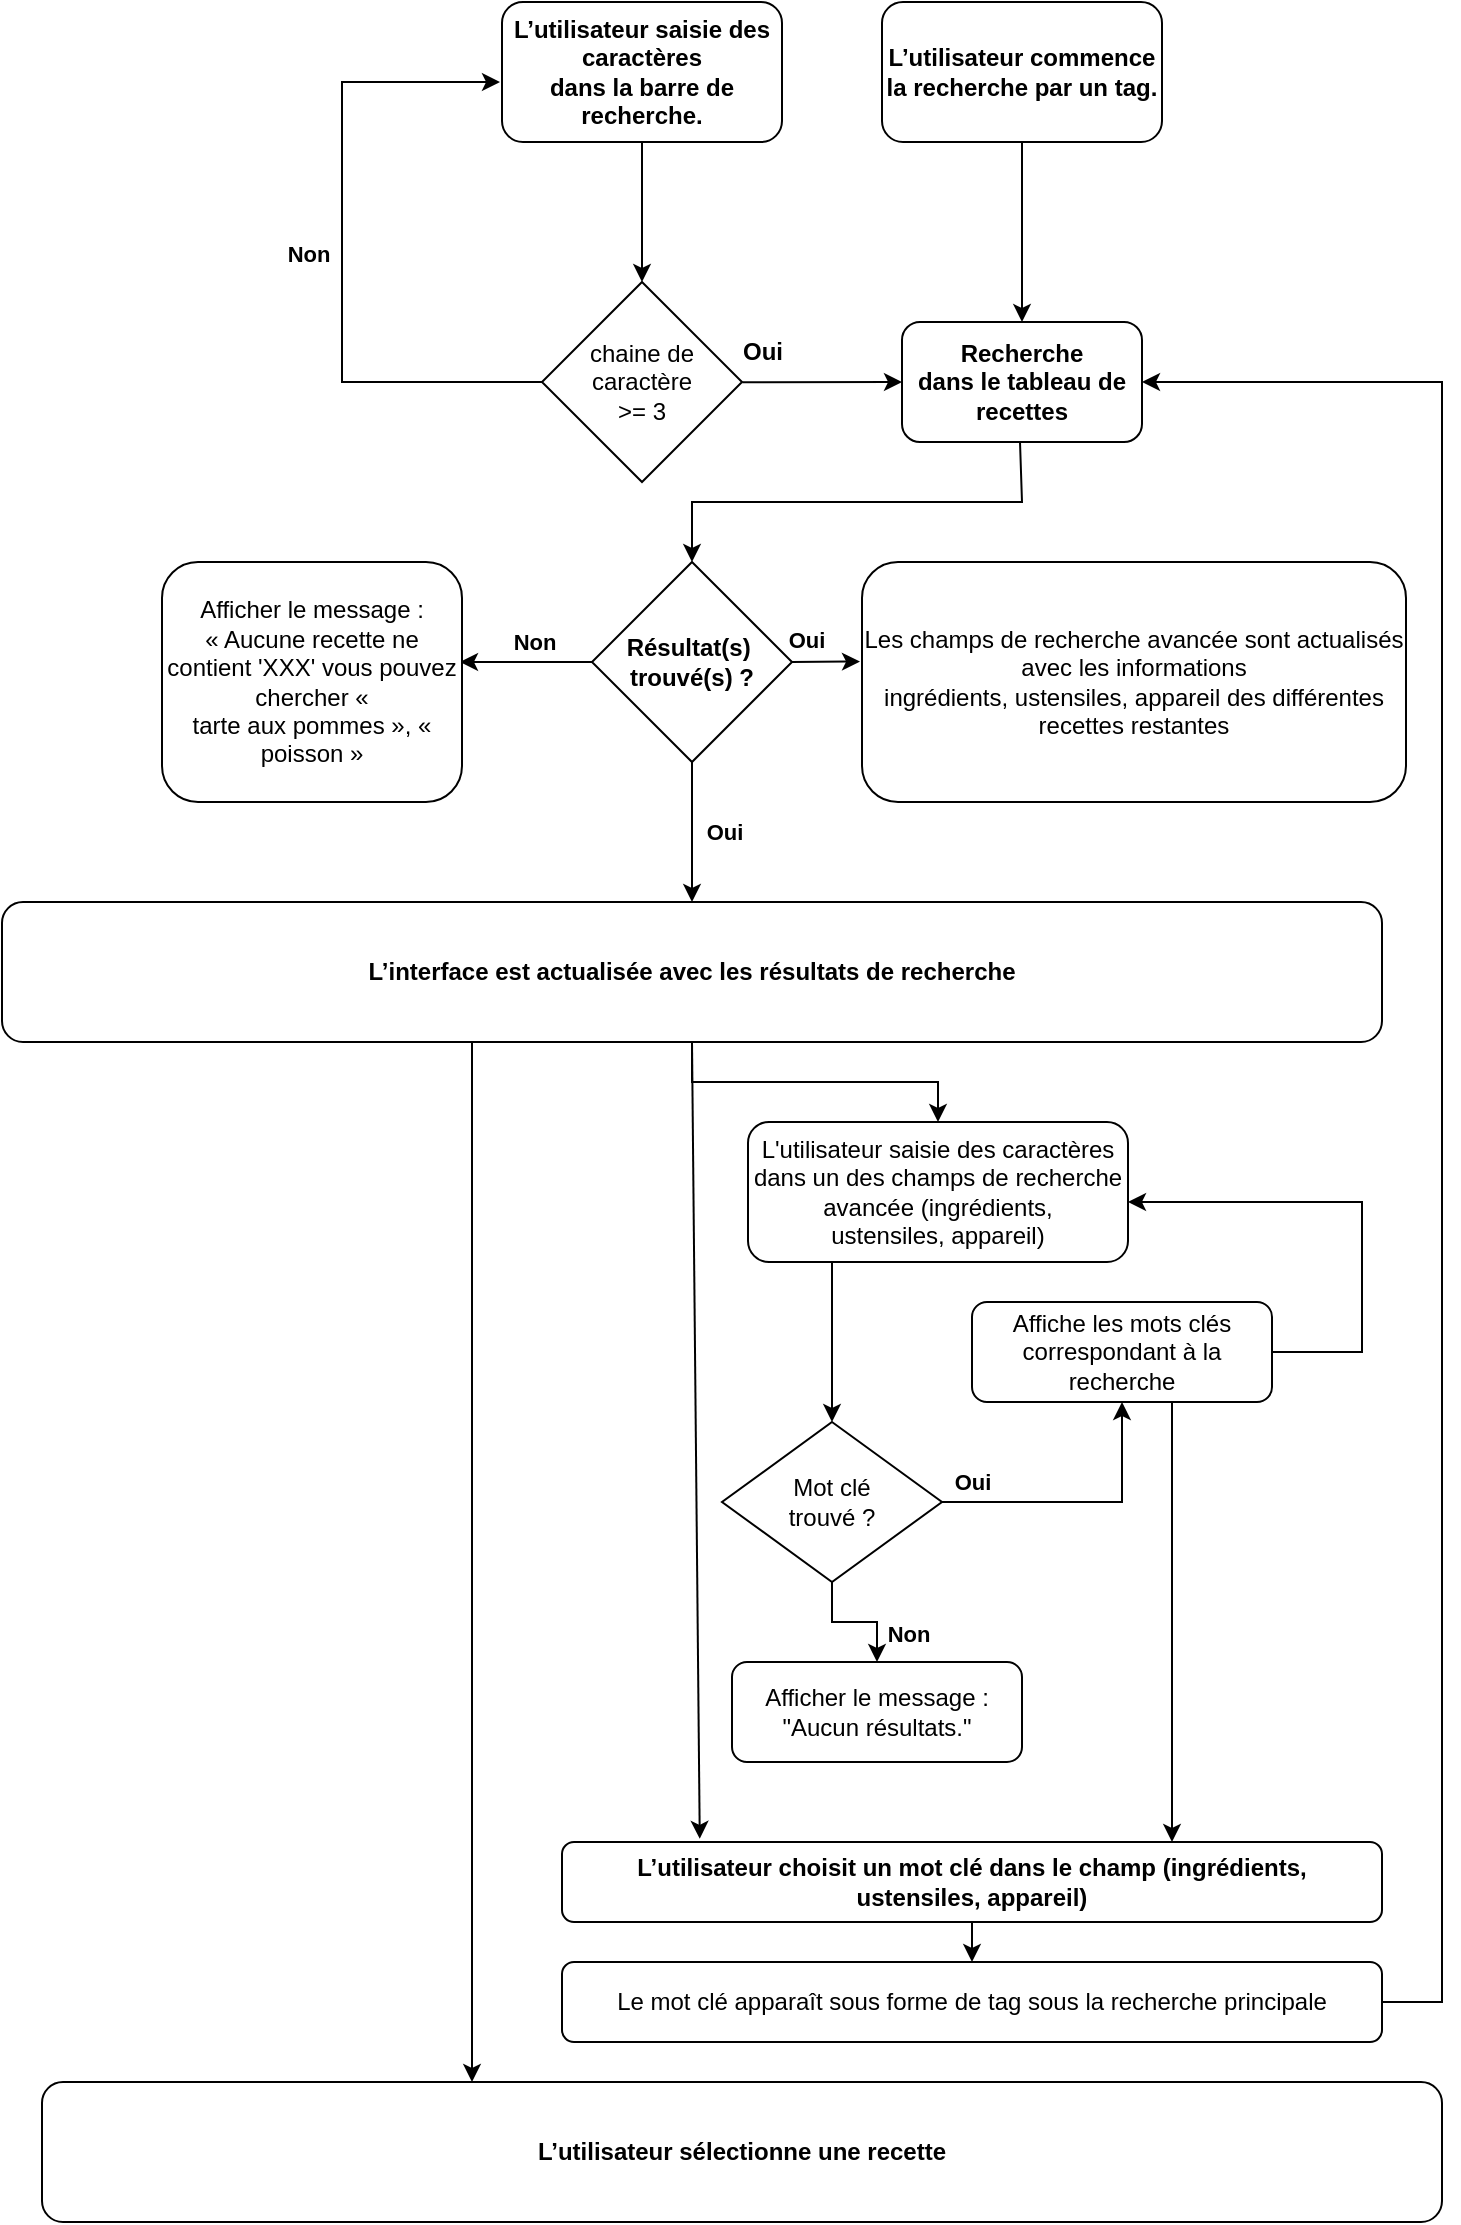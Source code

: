 <mxfile version="23.0.2" type="google">
  <diagram name="Page-1" id="JvRKiuHpS6OcZpyymJEh">
    <mxGraphModel grid="0" page="1" gridSize="10" guides="1" tooltips="1" connect="1" arrows="1" fold="1" pageScale="1" pageWidth="827" pageHeight="1169" math="0" shadow="0">
      <root>
        <mxCell id="0" />
        <mxCell id="1" parent="0" />
        <mxCell id="rsIllZGZeN-fgqIDOh_S-1" value="&lt;b&gt;L’utilisateur saisie des caractères&lt;br&gt;dans la barre de recherche.&lt;/b&gt;" style="rounded=1;whiteSpace=wrap;html=1;" vertex="1" parent="1">
          <mxGeometry x="290" y="40" width="140" height="70" as="geometry" />
        </mxCell>
        <mxCell id="rsIllZGZeN-fgqIDOh_S-2" value="chaine de caractère &lt;br&gt;&amp;gt;= 3" style="rhombus;whiteSpace=wrap;html=1;" vertex="1" parent="1">
          <mxGeometry x="310" y="180" width="100" height="100" as="geometry" />
        </mxCell>
        <mxCell id="rsIllZGZeN-fgqIDOh_S-3" value="" style="endArrow=classic;html=1;rounded=0;exitX=0.5;exitY=1;exitDx=0;exitDy=0;" edge="1" parent="1" source="rsIllZGZeN-fgqIDOh_S-1" target="rsIllZGZeN-fgqIDOh_S-2">
          <mxGeometry width="50" height="50" relative="1" as="geometry">
            <mxPoint x="339" y="230" as="sourcePoint" />
            <mxPoint x="389" y="180" as="targetPoint" />
          </mxGeometry>
        </mxCell>
        <mxCell id="rsIllZGZeN-fgqIDOh_S-4" value="" style="endArrow=classic;html=1;rounded=0;exitX=0.254;exitY=1.004;exitDx=0;exitDy=0;exitPerimeter=0;entryX=0;entryY=0.5;entryDx=0;entryDy=0;" edge="1" parent="1" source="rsIllZGZeN-fgqIDOh_S-5" target="rsIllZGZeN-fgqIDOh_S-13">
          <mxGeometry width="50" height="50" relative="1" as="geometry">
            <mxPoint x="413" y="230" as="sourcePoint" />
            <mxPoint x="486" y="230" as="targetPoint" />
          </mxGeometry>
        </mxCell>
        <mxCell id="rsIllZGZeN-fgqIDOh_S-5" value="&lt;b&gt;Oui&lt;/b&gt;" style="text;html=1;align=center;verticalAlign=middle;resizable=0;points=[];autosize=1;strokeColor=none;fillColor=none;" vertex="1" parent="1">
          <mxGeometry x="400" y="200" width="40" height="30" as="geometry" />
        </mxCell>
        <mxCell id="rsIllZGZeN-fgqIDOh_S-11" value="" style="endArrow=classic;html=1;rounded=0;exitX=0;exitY=0.5;exitDx=0;exitDy=0;" edge="1" parent="1" source="rsIllZGZeN-fgqIDOh_S-2">
          <mxGeometry width="50" height="50" relative="1" as="geometry">
            <mxPoint x="309" y="230" as="sourcePoint" />
            <mxPoint x="289" y="80" as="targetPoint" />
            <Array as="points">
              <mxPoint x="210" y="230" />
              <mxPoint x="210" y="80" />
            </Array>
          </mxGeometry>
        </mxCell>
        <mxCell id="rsIllZGZeN-fgqIDOh_S-12" value="&lt;b&gt;Non&lt;/b&gt;" style="edgeLabel;html=1;align=center;verticalAlign=middle;resizable=0;points=[];" connectable="0" vertex="1" parent="rsIllZGZeN-fgqIDOh_S-11">
          <mxGeometry relative="1" as="geometry">
            <mxPoint x="-17" as="offset" />
          </mxGeometry>
        </mxCell>
        <mxCell id="rsIllZGZeN-fgqIDOh_S-13" value="&lt;b&gt;Recherche&lt;br&gt;dans le tableau de recettes&lt;/b&gt;" style="rounded=1;whiteSpace=wrap;html=1;" vertex="1" parent="1">
          <mxGeometry x="490" y="200" width="120" height="60" as="geometry" />
        </mxCell>
        <mxCell id="rsIllZGZeN-fgqIDOh_S-14" value="" style="endArrow=classic;html=1;rounded=0;entryX=0.5;entryY=0;entryDx=0;entryDy=0;" edge="1" parent="1" target="rsIllZGZeN-fgqIDOh_S-15">
          <mxGeometry width="50" height="50" relative="1" as="geometry">
            <mxPoint x="549" y="260" as="sourcePoint" />
            <mxPoint x="673.27" y="370" as="targetPoint" />
            <Array as="points">
              <mxPoint x="550" y="290" />
              <mxPoint x="385" y="290" />
            </Array>
          </mxGeometry>
        </mxCell>
        <mxCell id="rsIllZGZeN-fgqIDOh_S-15" value="&lt;b&gt;Résultat(s)&amp;nbsp;&lt;br&gt;trouvé(s) ?&lt;/b&gt;" style="rhombus;whiteSpace=wrap;html=1;" vertex="1" parent="1">
          <mxGeometry x="335" y="320" width="100" height="100" as="geometry" />
        </mxCell>
        <mxCell id="rsIllZGZeN-fgqIDOh_S-17" value="" style="endArrow=classic;html=1;rounded=0;exitX=0;exitY=0.5;exitDx=0;exitDy=0;" edge="1" parent="1" source="rsIllZGZeN-fgqIDOh_S-15">
          <mxGeometry width="50" height="50" relative="1" as="geometry">
            <mxPoint x="309" y="370" as="sourcePoint" />
            <mxPoint x="269" y="370" as="targetPoint" />
          </mxGeometry>
        </mxCell>
        <mxCell id="rsIllZGZeN-fgqIDOh_S-18" value="&lt;b&gt;Non&lt;/b&gt;" style="edgeLabel;html=1;align=center;verticalAlign=middle;resizable=0;points=[];" connectable="0" vertex="1" parent="rsIllZGZeN-fgqIDOh_S-17">
          <mxGeometry relative="1" as="geometry">
            <mxPoint x="4" y="-10" as="offset" />
          </mxGeometry>
        </mxCell>
        <mxCell id="rsIllZGZeN-fgqIDOh_S-21" value="" style="endArrow=classic;html=1;rounded=0;exitX=1;exitY=0.5;exitDx=0;exitDy=0;" edge="1" parent="1" source="rsIllZGZeN-fgqIDOh_S-15">
          <mxGeometry width="50" height="50" relative="1" as="geometry">
            <mxPoint x="413" y="369.74" as="sourcePoint" />
            <mxPoint x="469" y="369.74" as="targetPoint" />
          </mxGeometry>
        </mxCell>
        <mxCell id="rsIllZGZeN-fgqIDOh_S-22" value="&lt;b&gt;Oui&lt;/b&gt;" style="edgeLabel;html=1;align=center;verticalAlign=middle;resizable=0;points=[];" connectable="0" vertex="1" parent="rsIllZGZeN-fgqIDOh_S-21">
          <mxGeometry relative="1" as="geometry">
            <mxPoint x="-10" y="-11" as="offset" />
          </mxGeometry>
        </mxCell>
        <mxCell id="rsIllZGZeN-fgqIDOh_S-23" value="Afficher le message :&lt;br&gt;« Aucune recette ne contient &#39;XXX&#39; vous pouvez chercher «&lt;br&gt;tarte aux pommes », « poisson »" style="rounded=1;whiteSpace=wrap;html=1;" vertex="1" parent="1">
          <mxGeometry x="120" y="320" width="150" height="120" as="geometry" />
        </mxCell>
        <mxCell id="rsIllZGZeN-fgqIDOh_S-24" value="&lt;b&gt;L’utilisateur commence la recherche par un tag.&lt;/b&gt;" style="rounded=1;whiteSpace=wrap;html=1;" vertex="1" parent="1">
          <mxGeometry x="480" y="40" width="140" height="70" as="geometry" />
        </mxCell>
        <mxCell id="rsIllZGZeN-fgqIDOh_S-26" value="" style="endArrow=classic;html=1;rounded=0;exitX=0.5;exitY=1;exitDx=0;exitDy=0;entryX=0.5;entryY=0;entryDx=0;entryDy=0;" edge="1" parent="1" source="rsIllZGZeN-fgqIDOh_S-24" target="rsIllZGZeN-fgqIDOh_S-13">
          <mxGeometry width="50" height="50" relative="1" as="geometry">
            <mxPoint x="509" y="270" as="sourcePoint" />
            <mxPoint x="559" y="220" as="targetPoint" />
          </mxGeometry>
        </mxCell>
        <mxCell id="BIfP_-icA_GTZhqiKhlc-11" value="" style="edgeStyle=orthogonalEdgeStyle;rounded=0;orthogonalLoop=1;jettySize=auto;html=1;" edge="1" parent="1" source="rsIllZGZeN-fgqIDOh_S-27" target="rsIllZGZeN-fgqIDOh_S-48">
          <mxGeometry relative="1" as="geometry">
            <Array as="points">
              <mxPoint x="275" y="690" />
              <mxPoint x="275" y="690" />
            </Array>
          </mxGeometry>
        </mxCell>
        <mxCell id="BIfP_-icA_GTZhqiKhlc-39" value="" style="edgeStyle=orthogonalEdgeStyle;rounded=0;orthogonalLoop=1;jettySize=auto;html=1;" edge="1" parent="1" source="rsIllZGZeN-fgqIDOh_S-27" target="BIfP_-icA_GTZhqiKhlc-2">
          <mxGeometry relative="1" as="geometry" />
        </mxCell>
        <mxCell id="rsIllZGZeN-fgqIDOh_S-27" value="&lt;b&gt;L’interface est actualisée avec les résultats de recherche&lt;/b&gt;" style="rounded=1;whiteSpace=wrap;html=1;fillColor=none;" vertex="1" parent="1">
          <mxGeometry x="40" y="490" width="690" height="70" as="geometry" />
        </mxCell>
        <mxCell id="rsIllZGZeN-fgqIDOh_S-28" value="" style="endArrow=classic;html=1;rounded=0;entryX=0.5;entryY=0;entryDx=0;entryDy=0;exitX=0.5;exitY=1;exitDx=0;exitDy=0;" edge="1" parent="1" source="rsIllZGZeN-fgqIDOh_S-15" target="rsIllZGZeN-fgqIDOh_S-27">
          <mxGeometry width="50" height="50" relative="1" as="geometry">
            <mxPoint x="359.85" y="420" as="sourcePoint" />
            <mxPoint x="359.85" y="490" as="targetPoint" />
          </mxGeometry>
        </mxCell>
        <mxCell id="rsIllZGZeN-fgqIDOh_S-29" value="&lt;b&gt;Oui&lt;/b&gt;" style="edgeLabel;html=1;align=center;verticalAlign=middle;resizable=0;points=[];" connectable="0" vertex="1" parent="1">
          <mxGeometry x="460" y="350" as="geometry">
            <mxPoint x="-59" y="105" as="offset" />
          </mxGeometry>
        </mxCell>
        <mxCell id="rsIllZGZeN-fgqIDOh_S-30" value="Les champs de recherche avancée sont actualisés avec les informations&lt;br&gt;ingrédients, ustensiles, appareil des différentes recettes restantes" style="rounded=1;whiteSpace=wrap;html=1;" vertex="1" parent="1">
          <mxGeometry x="470" y="320" width="272" height="120" as="geometry" />
        </mxCell>
        <mxCell id="rsIllZGZeN-fgqIDOh_S-37" value="" style="endArrow=classic;html=1;rounded=0;entryX=0.168;entryY=-0.04;entryDx=0;entryDy=0;entryPerimeter=0;" edge="1" parent="1" target="rsIllZGZeN-fgqIDOh_S-38">
          <mxGeometry width="50" height="50" relative="1" as="geometry">
            <mxPoint x="385" y="560" as="sourcePoint" />
            <mxPoint x="460" y="910" as="targetPoint" />
          </mxGeometry>
        </mxCell>
        <mxCell id="rsIllZGZeN-fgqIDOh_S-38" value="&lt;b&gt;L’utilisateur choisit un mot clé dans le champ (ingrédients,&lt;br style=&quot;border-color: var(--border-color);&quot;&gt;ustensiles, appareil)&lt;/b&gt;" style="rounded=1;whiteSpace=wrap;html=1;" vertex="1" parent="1">
          <mxGeometry x="320" y="960" width="410" height="40" as="geometry" />
        </mxCell>
        <mxCell id="rsIllZGZeN-fgqIDOh_S-42" value="Le mot clé apparaît sous forme de tag sous la recherche principale" style="rounded=1;whiteSpace=wrap;html=1;" vertex="1" parent="1">
          <mxGeometry x="320" y="1020" width="410" height="40" as="geometry" />
        </mxCell>
        <mxCell id="rsIllZGZeN-fgqIDOh_S-45" value="" style="endArrow=classic;html=1;rounded=0;entryX=0.5;entryY=0;entryDx=0;entryDy=0;exitX=0.5;exitY=1;exitDx=0;exitDy=0;" edge="1" parent="1" source="rsIllZGZeN-fgqIDOh_S-38" target="rsIllZGZeN-fgqIDOh_S-42">
          <mxGeometry width="50" height="50" relative="1" as="geometry">
            <mxPoint x="452" y="780" as="sourcePoint" />
            <mxPoint x="453.34" y="767.5" as="targetPoint" />
          </mxGeometry>
        </mxCell>
        <mxCell id="rsIllZGZeN-fgqIDOh_S-48" value="&lt;b&gt;L’utilisateur sélectionne une recette&lt;/b&gt;" style="rounded=1;whiteSpace=wrap;html=1;" vertex="1" parent="1">
          <mxGeometry x="60" y="1080" width="700" height="70" as="geometry" />
        </mxCell>
        <mxCell id="rsIllZGZeN-fgqIDOh_S-49" value="" style="endArrow=classic;html=1;rounded=0;entryX=1;entryY=0.5;entryDx=0;entryDy=0;exitX=1;exitY=0.5;exitDx=0;exitDy=0;" edge="1" parent="1" source="rsIllZGZeN-fgqIDOh_S-42" target="rsIllZGZeN-fgqIDOh_S-13">
          <mxGeometry width="50" height="50" relative="1" as="geometry">
            <mxPoint x="650" y="900" as="sourcePoint" />
            <mxPoint x="620" y="250" as="targetPoint" />
            <Array as="points">
              <mxPoint x="760" y="1040" />
              <mxPoint x="760" y="230" />
            </Array>
          </mxGeometry>
        </mxCell>
        <mxCell id="BIfP_-icA_GTZhqiKhlc-19" value="" style="edgeStyle=orthogonalEdgeStyle;rounded=0;orthogonalLoop=1;jettySize=auto;html=1;entryX=0.5;entryY=0;entryDx=0;entryDy=0;exitX=0.274;exitY=0.971;exitDx=0;exitDy=0;exitPerimeter=0;" edge="1" parent="1" source="BIfP_-icA_GTZhqiKhlc-2" target="BIfP_-icA_GTZhqiKhlc-18">
          <mxGeometry relative="1" as="geometry">
            <Array as="points">
              <mxPoint x="455" y="668" />
            </Array>
          </mxGeometry>
        </mxCell>
        <mxCell id="BIfP_-icA_GTZhqiKhlc-2" value="L&#39;utilisateur saisie des caractères dans un des champs de recherche avancée (ingrédients,&lt;br style=&quot;border-color: var(--border-color);&quot;&gt;ustensiles, appareil)" style="rounded=1;whiteSpace=wrap;html=1;" vertex="1" parent="1">
          <mxGeometry x="413" y="600" width="190" height="70" as="geometry" />
        </mxCell>
        <mxCell id="BIfP_-icA_GTZhqiKhlc-23" value="" style="edgeStyle=orthogonalEdgeStyle;rounded=0;orthogonalLoop=1;jettySize=auto;html=1;" edge="1" parent="1" source="BIfP_-icA_GTZhqiKhlc-18" target="BIfP_-icA_GTZhqiKhlc-20">
          <mxGeometry relative="1" as="geometry" />
        </mxCell>
        <mxCell id="BIfP_-icA_GTZhqiKhlc-24" value="&lt;b&gt;Non&lt;/b&gt;" style="edgeLabel;html=1;align=center;verticalAlign=middle;resizable=0;points=[];" connectable="0" vertex="1" parent="BIfP_-icA_GTZhqiKhlc-23">
          <mxGeometry x="-0.264" y="-1" relative="1" as="geometry">
            <mxPoint x="35" y="5" as="offset" />
          </mxGeometry>
        </mxCell>
        <mxCell id="BIfP_-icA_GTZhqiKhlc-35" value="" style="edgeStyle=orthogonalEdgeStyle;rounded=0;orthogonalLoop=1;jettySize=auto;html=1;" edge="1" parent="1" source="BIfP_-icA_GTZhqiKhlc-18" target="BIfP_-icA_GTZhqiKhlc-26">
          <mxGeometry relative="1" as="geometry" />
        </mxCell>
        <mxCell id="BIfP_-icA_GTZhqiKhlc-18" value="Mot clé &lt;br&gt;trouvé ?" style="rhombus;whiteSpace=wrap;html=1;" vertex="1" parent="1">
          <mxGeometry x="400" y="750" width="110" height="80" as="geometry" />
        </mxCell>
        <mxCell id="BIfP_-icA_GTZhqiKhlc-20" value="Afficher le message : &quot;Aucun résultats.&quot;" style="rounded=1;whiteSpace=wrap;html=1;" vertex="1" parent="1">
          <mxGeometry x="405" y="870" width="145" height="50" as="geometry" />
        </mxCell>
        <mxCell id="BIfP_-icA_GTZhqiKhlc-37" value="" style="edgeStyle=orthogonalEdgeStyle;rounded=0;orthogonalLoop=1;jettySize=auto;html=1;" edge="1" parent="1" source="BIfP_-icA_GTZhqiKhlc-26" target="rsIllZGZeN-fgqIDOh_S-38">
          <mxGeometry relative="1" as="geometry">
            <Array as="points">
              <mxPoint x="625" y="950" />
              <mxPoint x="625" y="950" />
            </Array>
          </mxGeometry>
        </mxCell>
        <mxCell id="BIfP_-icA_GTZhqiKhlc-26" value="Affiche les mots clés correspondant à la recherche" style="rounded=1;whiteSpace=wrap;html=1;" vertex="1" parent="1">
          <mxGeometry x="525" y="690" width="150" height="50" as="geometry" />
        </mxCell>
        <mxCell id="BIfP_-icA_GTZhqiKhlc-29" value="&lt;b&gt;Oui&lt;/b&gt;" style="edgeLabel;html=1;align=center;verticalAlign=middle;resizable=0;points=[];" connectable="0" vertex="1" parent="1">
          <mxGeometry x="524.995" y="780" as="geometry" />
        </mxCell>
        <mxCell id="BIfP_-icA_GTZhqiKhlc-36" value="" style="endArrow=classic;html=1;rounded=0;exitX=1;exitY=0.5;exitDx=0;exitDy=0;" edge="1" parent="1" source="BIfP_-icA_GTZhqiKhlc-26">
          <mxGeometry width="50" height="50" relative="1" as="geometry">
            <mxPoint x="678" y="715" as="sourcePoint" />
            <mxPoint x="603" y="640" as="targetPoint" />
            <Array as="points">
              <mxPoint x="720" y="715" />
              <mxPoint x="720" y="640" />
            </Array>
          </mxGeometry>
        </mxCell>
      </root>
    </mxGraphModel>
  </diagram>
</mxfile>
